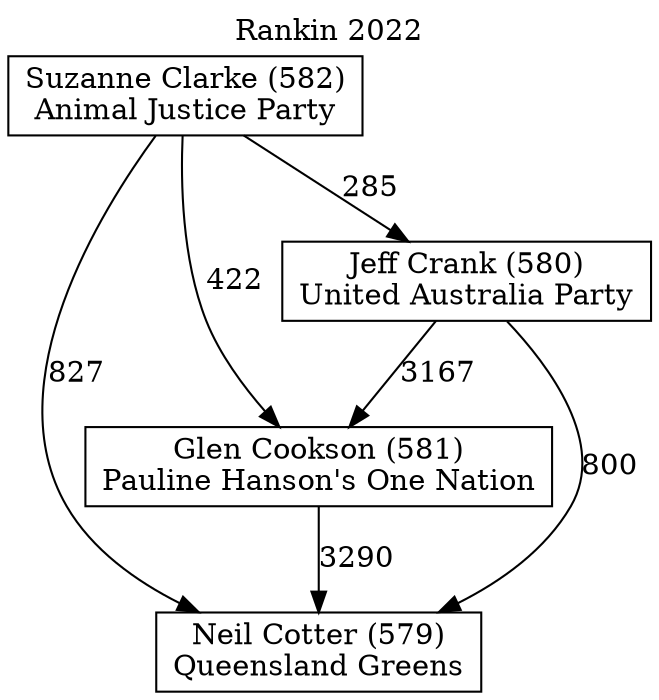 // House preference flow
digraph "Neil Cotter (579)_Rankin_2022" {
	graph [label="Rankin 2022" labelloc=t mclimit=10]
	node [shape=box]
	"Neil Cotter (579)" [label="Neil Cotter (579)
Queensland Greens"]
	"Glen Cookson (581)" [label="Glen Cookson (581)
Pauline Hanson's One Nation"]
	"Jeff Crank (580)" [label="Jeff Crank (580)
United Australia Party"]
	"Suzanne Clarke (582)" [label="Suzanne Clarke (582)
Animal Justice Party"]
	"Neil Cotter (579)" [label="Neil Cotter (579)
Queensland Greens"]
	"Jeff Crank (580)" [label="Jeff Crank (580)
United Australia Party"]
	"Suzanne Clarke (582)" [label="Suzanne Clarke (582)
Animal Justice Party"]
	"Neil Cotter (579)" [label="Neil Cotter (579)
Queensland Greens"]
	"Suzanne Clarke (582)" [label="Suzanne Clarke (582)
Animal Justice Party"]
	"Suzanne Clarke (582)" [label="Suzanne Clarke (582)
Animal Justice Party"]
	"Jeff Crank (580)" [label="Jeff Crank (580)
United Australia Party"]
	"Suzanne Clarke (582)" [label="Suzanne Clarke (582)
Animal Justice Party"]
	"Suzanne Clarke (582)" [label="Suzanne Clarke (582)
Animal Justice Party"]
	"Glen Cookson (581)" [label="Glen Cookson (581)
Pauline Hanson's One Nation"]
	"Jeff Crank (580)" [label="Jeff Crank (580)
United Australia Party"]
	"Suzanne Clarke (582)" [label="Suzanne Clarke (582)
Animal Justice Party"]
	"Glen Cookson (581)" [label="Glen Cookson (581)
Pauline Hanson's One Nation"]
	"Suzanne Clarke (582)" [label="Suzanne Clarke (582)
Animal Justice Party"]
	"Suzanne Clarke (582)" [label="Suzanne Clarke (582)
Animal Justice Party"]
	"Jeff Crank (580)" [label="Jeff Crank (580)
United Australia Party"]
	"Suzanne Clarke (582)" [label="Suzanne Clarke (582)
Animal Justice Party"]
	"Suzanne Clarke (582)" [label="Suzanne Clarke (582)
Animal Justice Party"]
	"Glen Cookson (581)" -> "Neil Cotter (579)" [label=3290]
	"Jeff Crank (580)" -> "Glen Cookson (581)" [label=3167]
	"Suzanne Clarke (582)" -> "Jeff Crank (580)" [label=285]
	"Jeff Crank (580)" -> "Neil Cotter (579)" [label=800]
	"Suzanne Clarke (582)" -> "Neil Cotter (579)" [label=827]
	"Suzanne Clarke (582)" -> "Glen Cookson (581)" [label=422]
}
